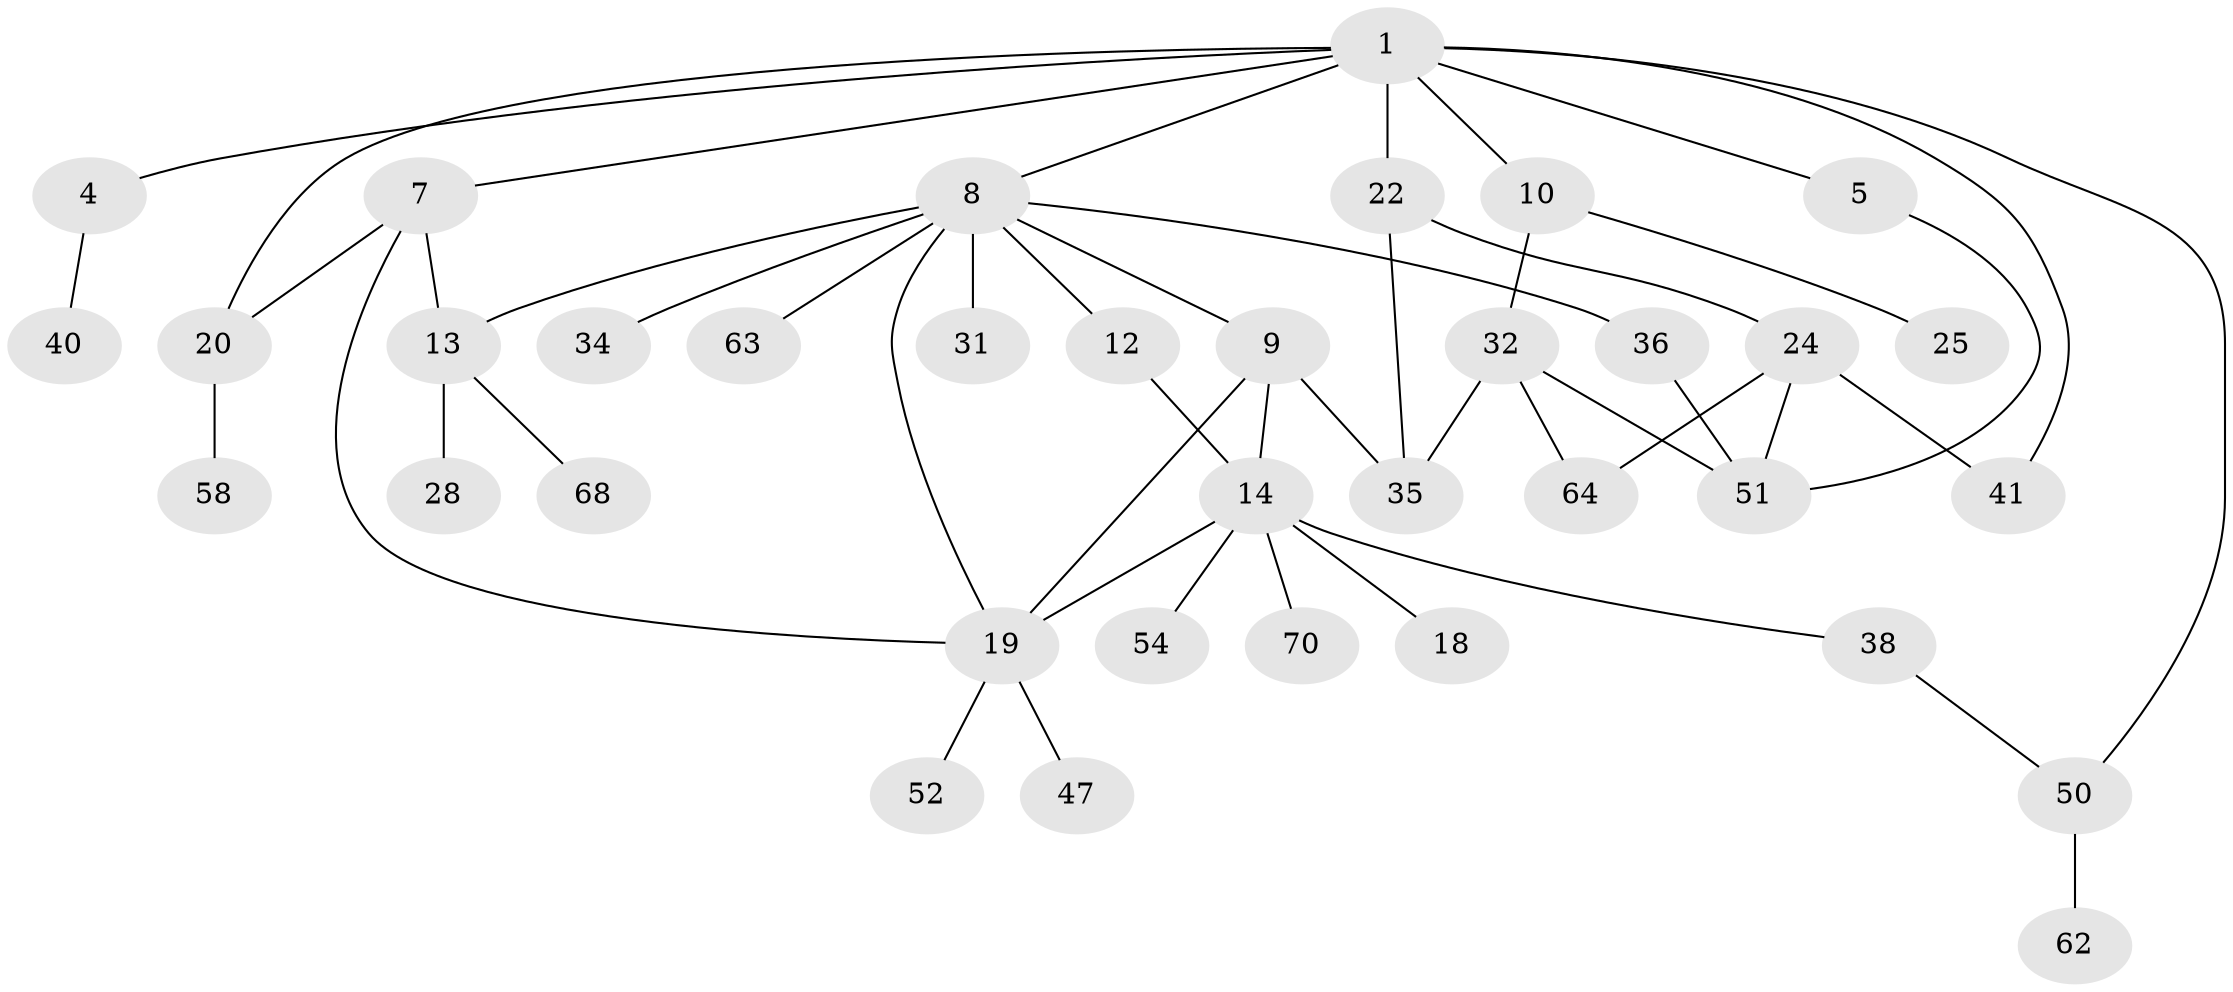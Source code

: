 // original degree distribution, {6: 0.027777777777777776, 5: 0.041666666666666664, 3: 0.2361111111111111, 2: 0.2638888888888889, 4: 0.125, 1: 0.3055555555555556}
// Generated by graph-tools (version 1.1) at 2025/13/03/09/25 04:13:20]
// undirected, 36 vertices, 49 edges
graph export_dot {
graph [start="1"]
  node [color=gray90,style=filled];
  1 [super="+2+6"];
  4 [super="+45"];
  5;
  7 [super="+17"];
  8 [super="+11+16"];
  9 [super="+37"];
  10 [super="+30"];
  12;
  13 [super="+43"];
  14 [super="+33+15"];
  18;
  19 [super="+44+26+46"];
  20 [super="+23"];
  22;
  24 [super="+27"];
  25 [super="+29"];
  28;
  31;
  32;
  34;
  35 [super="+57"];
  36 [super="+42"];
  38;
  40;
  41 [super="+48+49"];
  47 [super="+67"];
  50 [super="+59+60"];
  51 [super="+56"];
  52;
  54;
  58;
  62;
  63;
  64 [super="+65+66"];
  68;
  70;
  1 -- 5;
  1 -- 8;
  1 -- 10;
  1 -- 50;
  1 -- 4;
  1 -- 20;
  1 -- 22;
  1 -- 7;
  1 -- 41;
  4 -- 40;
  5 -- 51;
  7 -- 19;
  7 -- 20;
  7 -- 13;
  8 -- 9;
  8 -- 12;
  8 -- 63;
  8 -- 36;
  8 -- 13;
  8 -- 31;
  8 -- 34;
  8 -- 19;
  9 -- 35;
  9 -- 14 [weight=2];
  9 -- 19;
  10 -- 25;
  10 -- 32;
  12 -- 14;
  13 -- 28;
  13 -- 68;
  14 -- 18;
  14 -- 54;
  14 -- 38;
  14 -- 70;
  14 -- 19 [weight=2];
  19 -- 47;
  19 -- 52;
  20 -- 58;
  22 -- 24;
  22 -- 35;
  24 -- 41;
  24 -- 51;
  24 -- 64;
  32 -- 64;
  32 -- 51;
  32 -- 35;
  36 -- 51;
  38 -- 50;
  50 -- 62;
}
